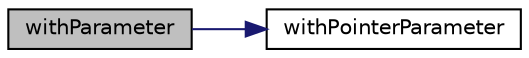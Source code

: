 digraph "withParameter"
{
 // LATEX_PDF_SIZE
  edge [fontname="Helvetica",fontsize="10",labelfontname="Helvetica",labelfontsize="10"];
  node [fontname="Helvetica",fontsize="10",shape=record];
  rankdir="LR";
  Node1 [label="withParameter",height=0.2,width=0.4,color="black", fillcolor="grey75", style="filled", fontcolor="black",tooltip=" "];
  Node1 -> Node2 [color="midnightblue",fontsize="10",style="solid",fontname="Helvetica"];
  Node2 [label="withPointerParameter",height=0.2,width=0.4,color="black", fillcolor="white", style="filled",URL="$class_mock_actual_call.html#a4f0da6481581863c4adcdc6da9ceb9d2",tooltip=" "];
}
